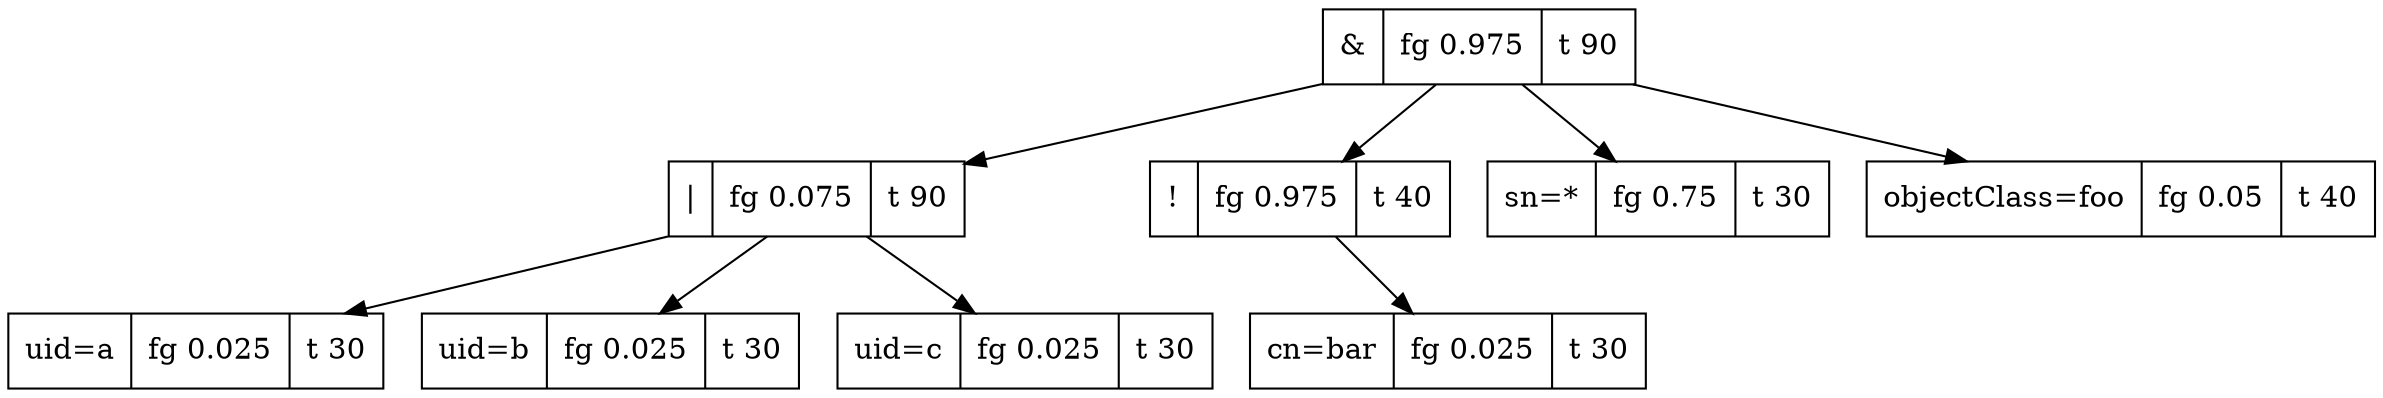 // Represent the AST of the filter '(&(|(uid=a)(uid=b)(uid=c))(!(cn=bar))(sn=*)(objectClass=foo))'

digraph FilterComplex {
    root_and [label="&| fg 0.975|t 90", shape=record];
    child_or1 [label="\||fg 0.075|t 90", shape=record];
    uid_a [label="uid=a|fg 0.025|t 30", shape=record];
    uid_b [label="uid=b|fg 0.025|t 30", shape=record];
    uid_c [label="uid=c|fg 0.025|t 30", shape=record];
    child_not1 [label="!|fg 0.975|t 40", shape=record];
    cn_bar [label="cn=bar|fg 0.025| t 30", shape=record];
    sn_pres [label="sn=*|fg 0.75|t 30", shape=record];
    oc_foo [label="objectClass=foo|fg 0.05| t 40", shape=record];
    root_and -> child_or1;
    root_and -> child_not1;
    root_and -> sn_pres;
    root_and -> oc_foo;

    child_or1 -> uid_a;
    child_or1 -> uid_b;
    child_or1 -> uid_c;

    child_not1 -> cn_bar;
}
